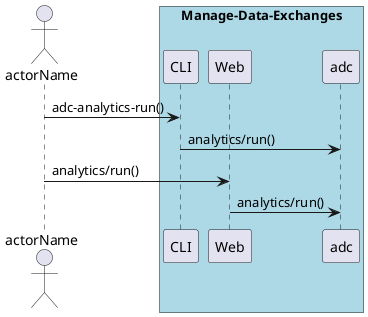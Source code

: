 @startuml
Actor "actorName" as A

box "Manage-Data-Exchanges" #lightblue
participant CLI as CLI
participant Web as Web
participant "adc" as S
A -> CLI : adc-analytics-run()
CLI -> S : analytics/run()
A -> Web : analytics/run()
Web -> S : analytics/run()
end box

@enduml
